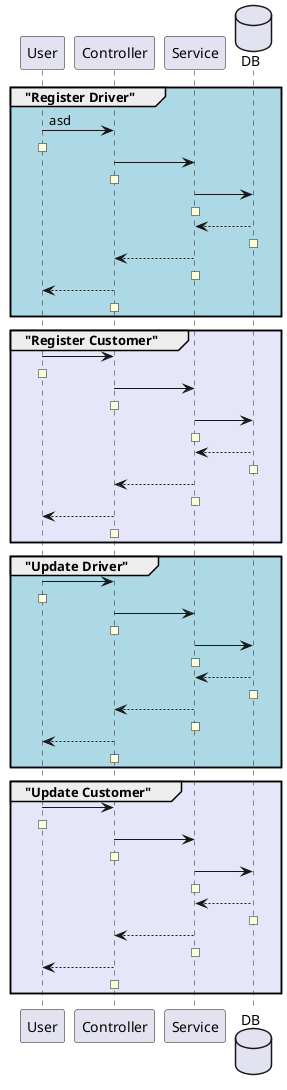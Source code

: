 @startuml

participant User
participant Controller
participant Service
database DB

group #LightBlue "Register Driver"

User -> Controller: asd
rnote over User

end note

Controller -> Service
rnote over Controller

end note

Service -> DB
rnote over Service

end note

DB --> Service
rnote over DB

end note

Service --> Controller
rnote over Service

end note

Controller --> User
rnote over Controller

end note

end

group #Lavender "Register Customer"

User -> Controller
rnote over User

end note

Controller -> Service
rnote over Controller

end note

Service -> DB
rnote over Service

end note

DB --> Service
rnote over DB

end note

Service --> Controller
rnote over Service

end note

Controller --> User
rnote over Controller

end note
end

group #LightBlue "Update Driver"

User -> Controller
rnote over User

end note

Controller -> Service
rnote over Controller

end note

Service -> DB
rnote over Service

end note

DB --> Service
rnote over DB

end note

Service --> Controller
rnote over Service

end note

Controller --> User
rnote over Controller

end note
end

group #Lavender "Update Customer"

User -> Controller
rnote over User

end note

Controller -> Service
rnote over Controller

end note

Service -> DB
rnote over Service

end note

DB --> Service
rnote over DB

end note

Service --> Controller
rnote over Service

end note

Controller --> User
rnote over Controller

end note
end
@enduml